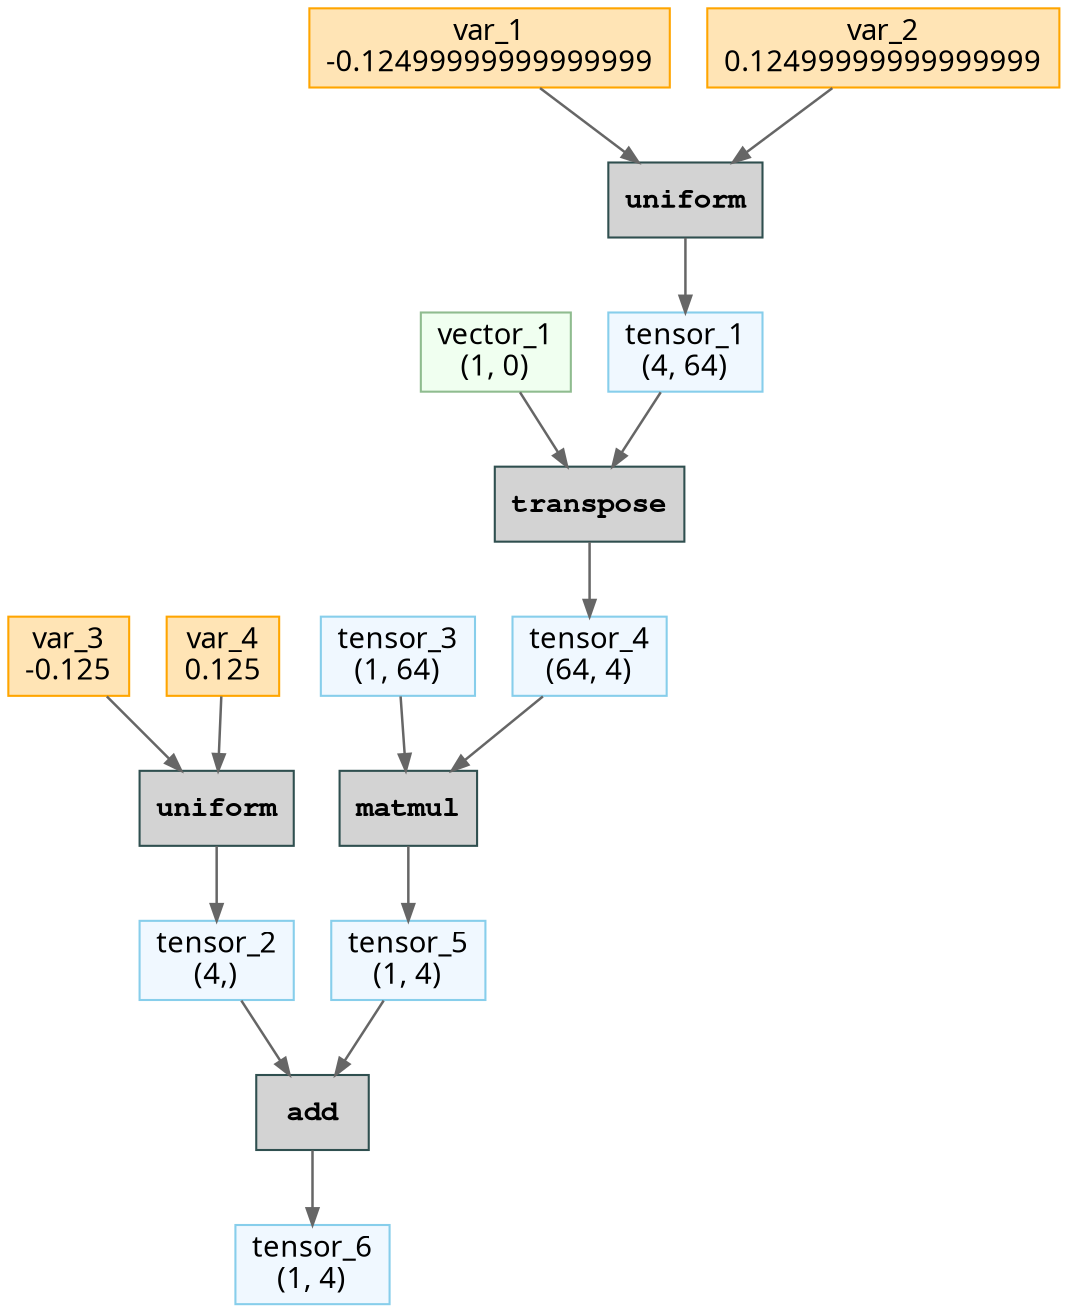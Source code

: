 // Computational Graph
digraph {
	rankdir=TB
	node [shape=record]
	126836298434400 [label="tensor_1
(4, 64)" color=skyblue fillcolor=aliceblue fontname="Sans-Serif" labeljust=l shape=box style=filled]
	126836299154480 [label="tensor_2
(4,)" color=skyblue fillcolor=aliceblue fontname="Sans-Serif" labeljust=l shape=box style=filled]
	126836299154432 [label="var_1
-0.12499999999999999" color=orange fillcolor=moccasin fontname="Sans-Serif" labeljust=l shape=box style=filled]
	126836299154624 [label="var_2
0.12499999999999999" color=orange fillcolor=moccasin fontname="Sans-Serif" labeljust=l shape=box style=filled]
	126836299154000 [label=uniform color=darkslategray fillcolor=lightgray fontname="Courier Bold" labeljust=l shape=box style=filled]
	126836299154528 [label="var_3
-0.125" color=orange fillcolor=moccasin fontname="Sans-Serif" labeljust=l shape=box style=filled]
	126836299154336 [label="var_4
0.125" color=orange fillcolor=moccasin fontname="Sans-Serif" labeljust=l shape=box style=filled]
	126836299154720 [label=uniform color=darkslategray fillcolor=lightgray fontname="Courier Bold" labeljust=l shape=box style=filled]
	126836299154912 [label="tensor_3
(1, 64)" color=skyblue fillcolor=aliceblue fontname="Sans-Serif" labeljust=l shape=box style=filled]
	126836299155152 [label="tensor_4
(64, 4)" color=skyblue fillcolor=aliceblue fontname="Sans-Serif" labeljust=l shape=box style=filled]
	126836299155104 [label="vector_1
(1, 0)" color=darkseagreen fillcolor=honeydew fontname="Sans-Serif" labeljust=l shape=box style=filled]
	126836299155248 [label=transpose color=darkslategray fillcolor=lightgray fontname="Courier Bold" labeljust=l shape=box style=filled]
	126836299155440 [label="tensor_5
(1, 4)" color=skyblue fillcolor=aliceblue fontname="Sans-Serif" labeljust=l shape=box style=filled]
	126836299155536 [label=matmul color=darkslategray fillcolor=lightgray fontname="Courier Bold" labeljust=l shape=box style=filled]
	126836299155728 [label="tensor_6
(1, 4)" color=skyblue fillcolor=aliceblue fontname="Sans-Serif" labeljust=l shape=box style=filled]
	126836299155824 [label=add color=darkslategray fillcolor=lightgray fontname="Courier Bold" labeljust=l shape=box style=filled]
	126836299154000 -> 126836298434400 [arrowsize=0.8 color=gray40 penwidth=1.2]
	126836299154720 -> 126836299154480 [arrowsize=0.8 color=gray40 penwidth=1.2]
	126836299154432 -> 126836299154000 [arrowsize=0.8 color=gray40 penwidth=1.2]
	126836299154624 -> 126836299154000 [arrowsize=0.8 color=gray40 penwidth=1.2]
	126836299154528 -> 126836299154720 [arrowsize=0.8 color=gray40 penwidth=1.2]
	126836299154336 -> 126836299154720 [arrowsize=0.8 color=gray40 penwidth=1.2]
	126836299155248 -> 126836299155152 [arrowsize=0.8 color=gray40 penwidth=1.2]
	126836298434400 -> 126836299155248 [arrowsize=0.8 color=gray40 penwidth=1.2]
	126836299155104 -> 126836299155248 [arrowsize=0.8 color=gray40 penwidth=1.2]
	126836299155536 -> 126836299155440 [arrowsize=0.8 color=gray40 penwidth=1.2]
	126836299154912 -> 126836299155536 [arrowsize=0.8 color=gray40 penwidth=1.2]
	126836299155152 -> 126836299155536 [arrowsize=0.8 color=gray40 penwidth=1.2]
	126836299155824 -> 126836299155728 [arrowsize=0.8 color=gray40 penwidth=1.2]
	126836299155440 -> 126836299155824 [arrowsize=0.8 color=gray40 penwidth=1.2]
	126836299154480 -> 126836299155824 [arrowsize=0.8 color=gray40 penwidth=1.2]
}
